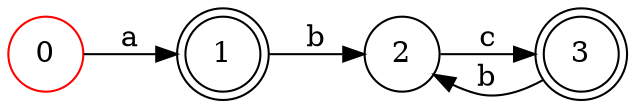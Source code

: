 digraph DFA {
    rankdir=LR;
    node [shape = circle];
    1 [shape = doublecircle];
    3 [shape = doublecircle];
    0 [shape = circle];
    0 -> 1 [label="a"];
    1 -> 2 [label="b"];
    2 [shape = circle];
    2 -> 3 [label="c"];
    3 -> 2 [label="b"];
    0 [color=red];
}
